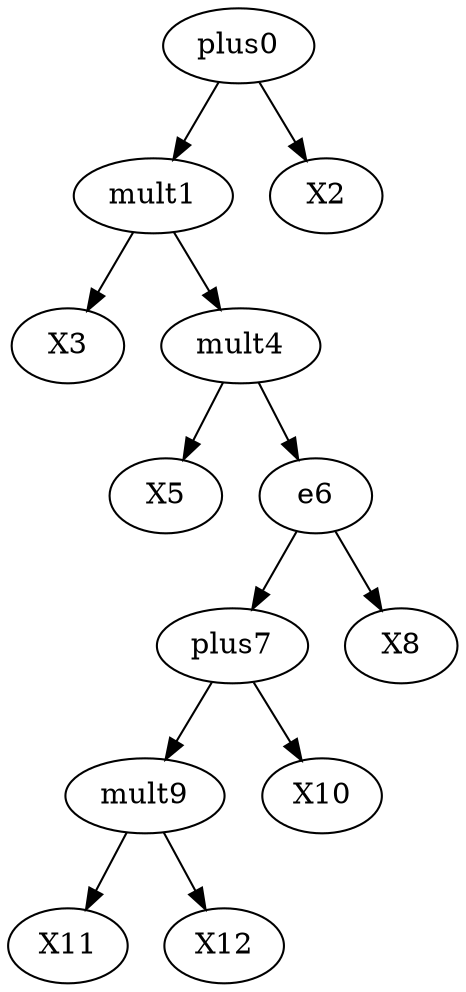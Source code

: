 digraph T {
	plus0 -> mult1;
	plus0 -> X2;
	mult1 -> X3;
	mult1 -> mult4;
	mult4 -> X5;
	mult4 -> e6;
	e6 -> plus7;
	e6 -> X8;
	plus7 -> mult9;
	plus7 -> X10;
	mult9 -> X11;
	mult9 -> X12;
}
